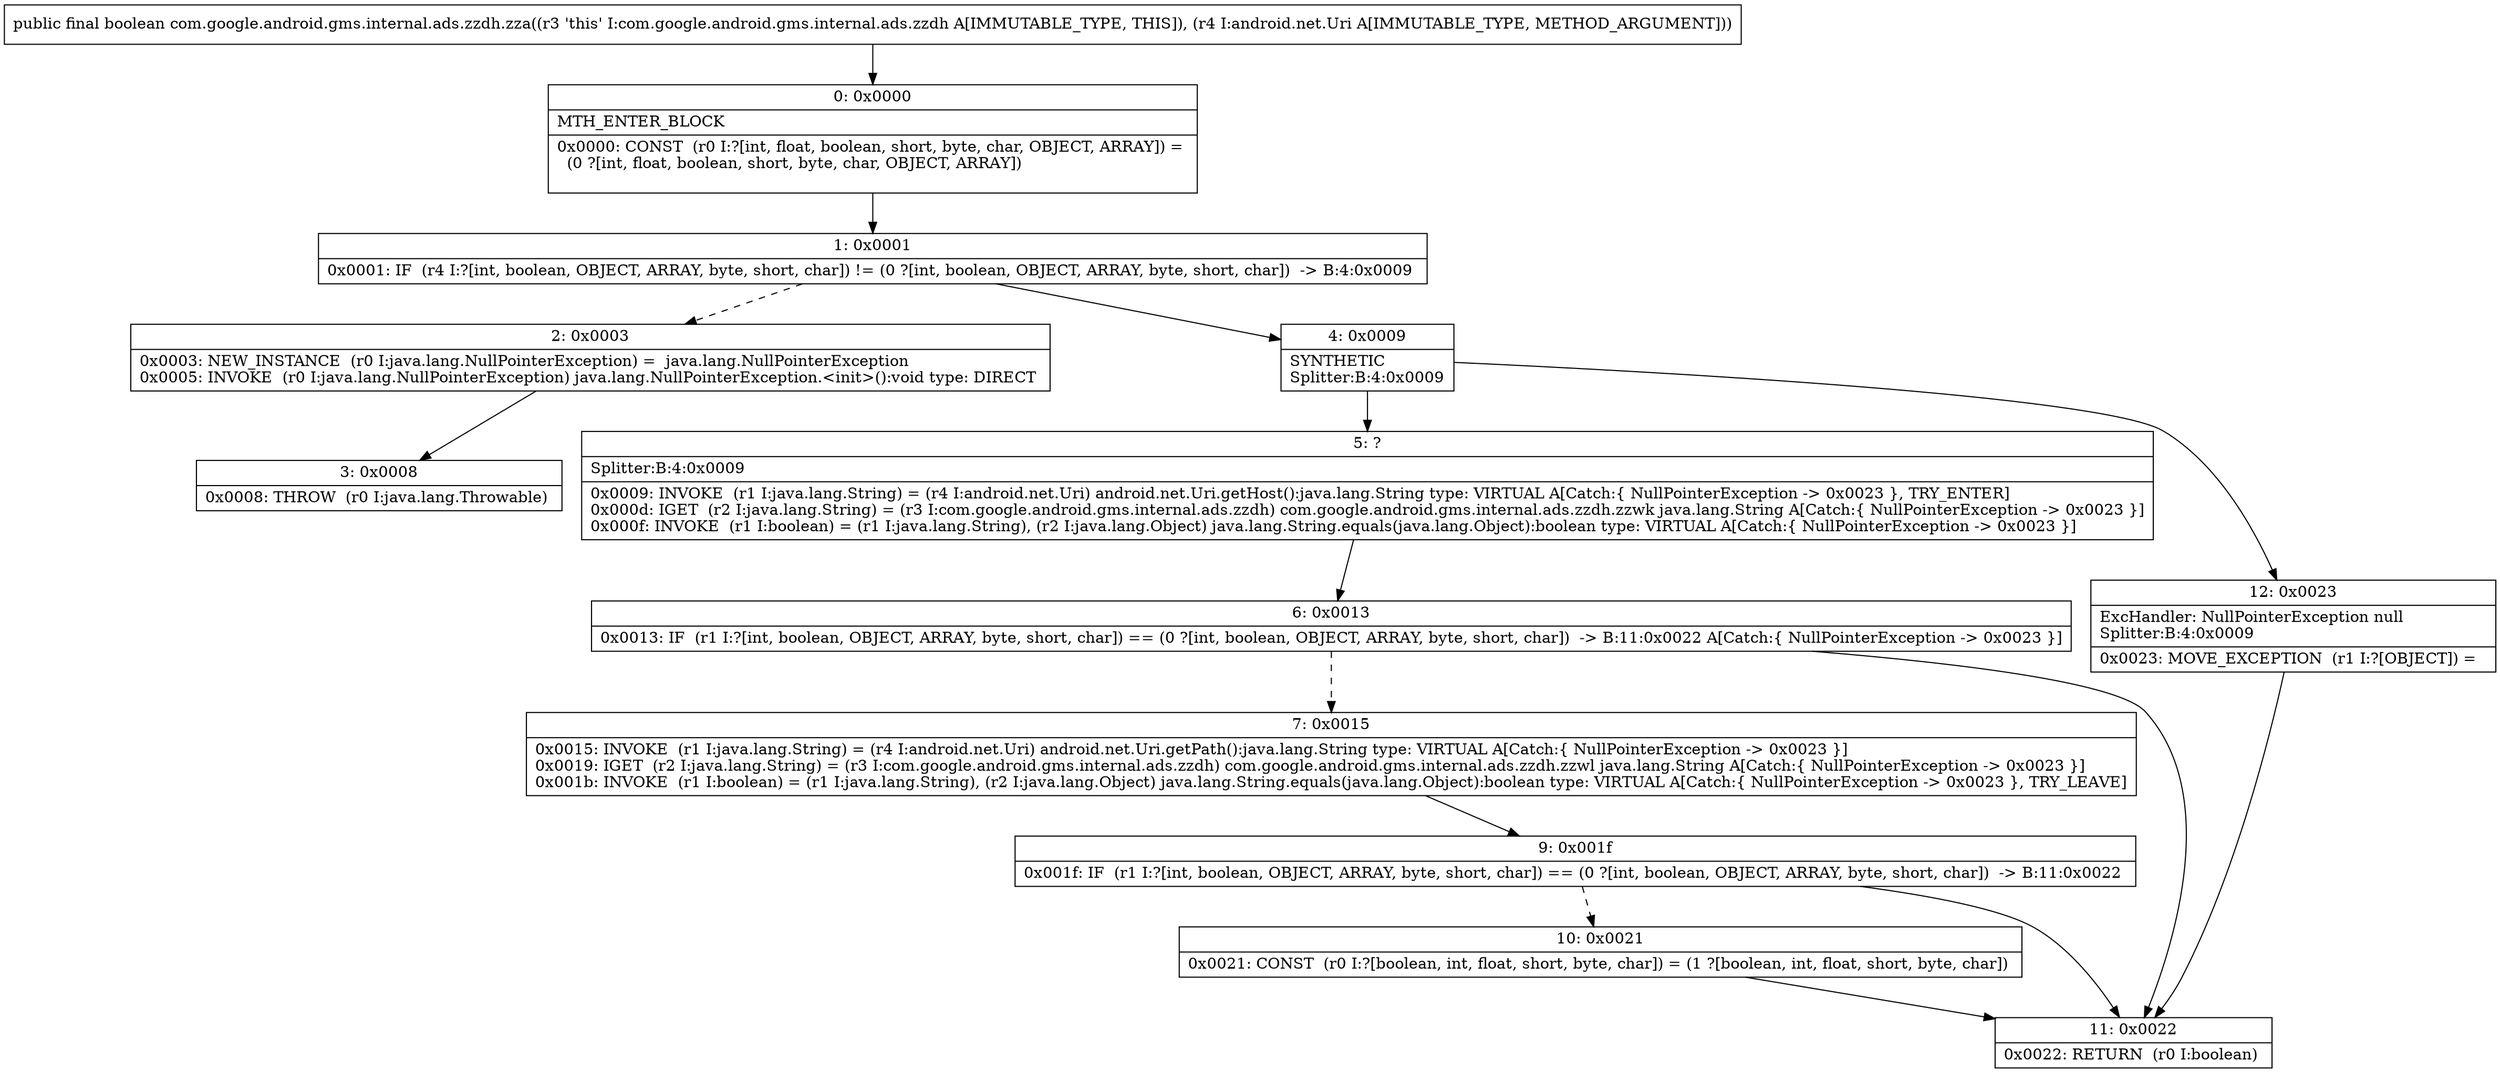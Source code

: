 digraph "CFG forcom.google.android.gms.internal.ads.zzdh.zza(Landroid\/net\/Uri;)Z" {
Node_0 [shape=record,label="{0\:\ 0x0000|MTH_ENTER_BLOCK\l|0x0000: CONST  (r0 I:?[int, float, boolean, short, byte, char, OBJECT, ARRAY]) = \l  (0 ?[int, float, boolean, short, byte, char, OBJECT, ARRAY])\l \l}"];
Node_1 [shape=record,label="{1\:\ 0x0001|0x0001: IF  (r4 I:?[int, boolean, OBJECT, ARRAY, byte, short, char]) != (0 ?[int, boolean, OBJECT, ARRAY, byte, short, char])  \-\> B:4:0x0009 \l}"];
Node_2 [shape=record,label="{2\:\ 0x0003|0x0003: NEW_INSTANCE  (r0 I:java.lang.NullPointerException) =  java.lang.NullPointerException \l0x0005: INVOKE  (r0 I:java.lang.NullPointerException) java.lang.NullPointerException.\<init\>():void type: DIRECT \l}"];
Node_3 [shape=record,label="{3\:\ 0x0008|0x0008: THROW  (r0 I:java.lang.Throwable) \l}"];
Node_4 [shape=record,label="{4\:\ 0x0009|SYNTHETIC\lSplitter:B:4:0x0009\l}"];
Node_5 [shape=record,label="{5\:\ ?|Splitter:B:4:0x0009\l|0x0009: INVOKE  (r1 I:java.lang.String) = (r4 I:android.net.Uri) android.net.Uri.getHost():java.lang.String type: VIRTUAL A[Catch:\{ NullPointerException \-\> 0x0023 \}, TRY_ENTER]\l0x000d: IGET  (r2 I:java.lang.String) = (r3 I:com.google.android.gms.internal.ads.zzdh) com.google.android.gms.internal.ads.zzdh.zzwk java.lang.String A[Catch:\{ NullPointerException \-\> 0x0023 \}]\l0x000f: INVOKE  (r1 I:boolean) = (r1 I:java.lang.String), (r2 I:java.lang.Object) java.lang.String.equals(java.lang.Object):boolean type: VIRTUAL A[Catch:\{ NullPointerException \-\> 0x0023 \}]\l}"];
Node_6 [shape=record,label="{6\:\ 0x0013|0x0013: IF  (r1 I:?[int, boolean, OBJECT, ARRAY, byte, short, char]) == (0 ?[int, boolean, OBJECT, ARRAY, byte, short, char])  \-\> B:11:0x0022 A[Catch:\{ NullPointerException \-\> 0x0023 \}]\l}"];
Node_7 [shape=record,label="{7\:\ 0x0015|0x0015: INVOKE  (r1 I:java.lang.String) = (r4 I:android.net.Uri) android.net.Uri.getPath():java.lang.String type: VIRTUAL A[Catch:\{ NullPointerException \-\> 0x0023 \}]\l0x0019: IGET  (r2 I:java.lang.String) = (r3 I:com.google.android.gms.internal.ads.zzdh) com.google.android.gms.internal.ads.zzdh.zzwl java.lang.String A[Catch:\{ NullPointerException \-\> 0x0023 \}]\l0x001b: INVOKE  (r1 I:boolean) = (r1 I:java.lang.String), (r2 I:java.lang.Object) java.lang.String.equals(java.lang.Object):boolean type: VIRTUAL A[Catch:\{ NullPointerException \-\> 0x0023 \}, TRY_LEAVE]\l}"];
Node_9 [shape=record,label="{9\:\ 0x001f|0x001f: IF  (r1 I:?[int, boolean, OBJECT, ARRAY, byte, short, char]) == (0 ?[int, boolean, OBJECT, ARRAY, byte, short, char])  \-\> B:11:0x0022 \l}"];
Node_10 [shape=record,label="{10\:\ 0x0021|0x0021: CONST  (r0 I:?[boolean, int, float, short, byte, char]) = (1 ?[boolean, int, float, short, byte, char]) \l}"];
Node_11 [shape=record,label="{11\:\ 0x0022|0x0022: RETURN  (r0 I:boolean) \l}"];
Node_12 [shape=record,label="{12\:\ 0x0023|ExcHandler: NullPointerException null\lSplitter:B:4:0x0009\l|0x0023: MOVE_EXCEPTION  (r1 I:?[OBJECT]) =  \l}"];
MethodNode[shape=record,label="{public final boolean com.google.android.gms.internal.ads.zzdh.zza((r3 'this' I:com.google.android.gms.internal.ads.zzdh A[IMMUTABLE_TYPE, THIS]), (r4 I:android.net.Uri A[IMMUTABLE_TYPE, METHOD_ARGUMENT])) }"];
MethodNode -> Node_0;
Node_0 -> Node_1;
Node_1 -> Node_2[style=dashed];
Node_1 -> Node_4;
Node_2 -> Node_3;
Node_4 -> Node_5;
Node_4 -> Node_12;
Node_5 -> Node_6;
Node_6 -> Node_7[style=dashed];
Node_6 -> Node_11;
Node_7 -> Node_9;
Node_9 -> Node_10[style=dashed];
Node_9 -> Node_11;
Node_10 -> Node_11;
Node_12 -> Node_11;
}

